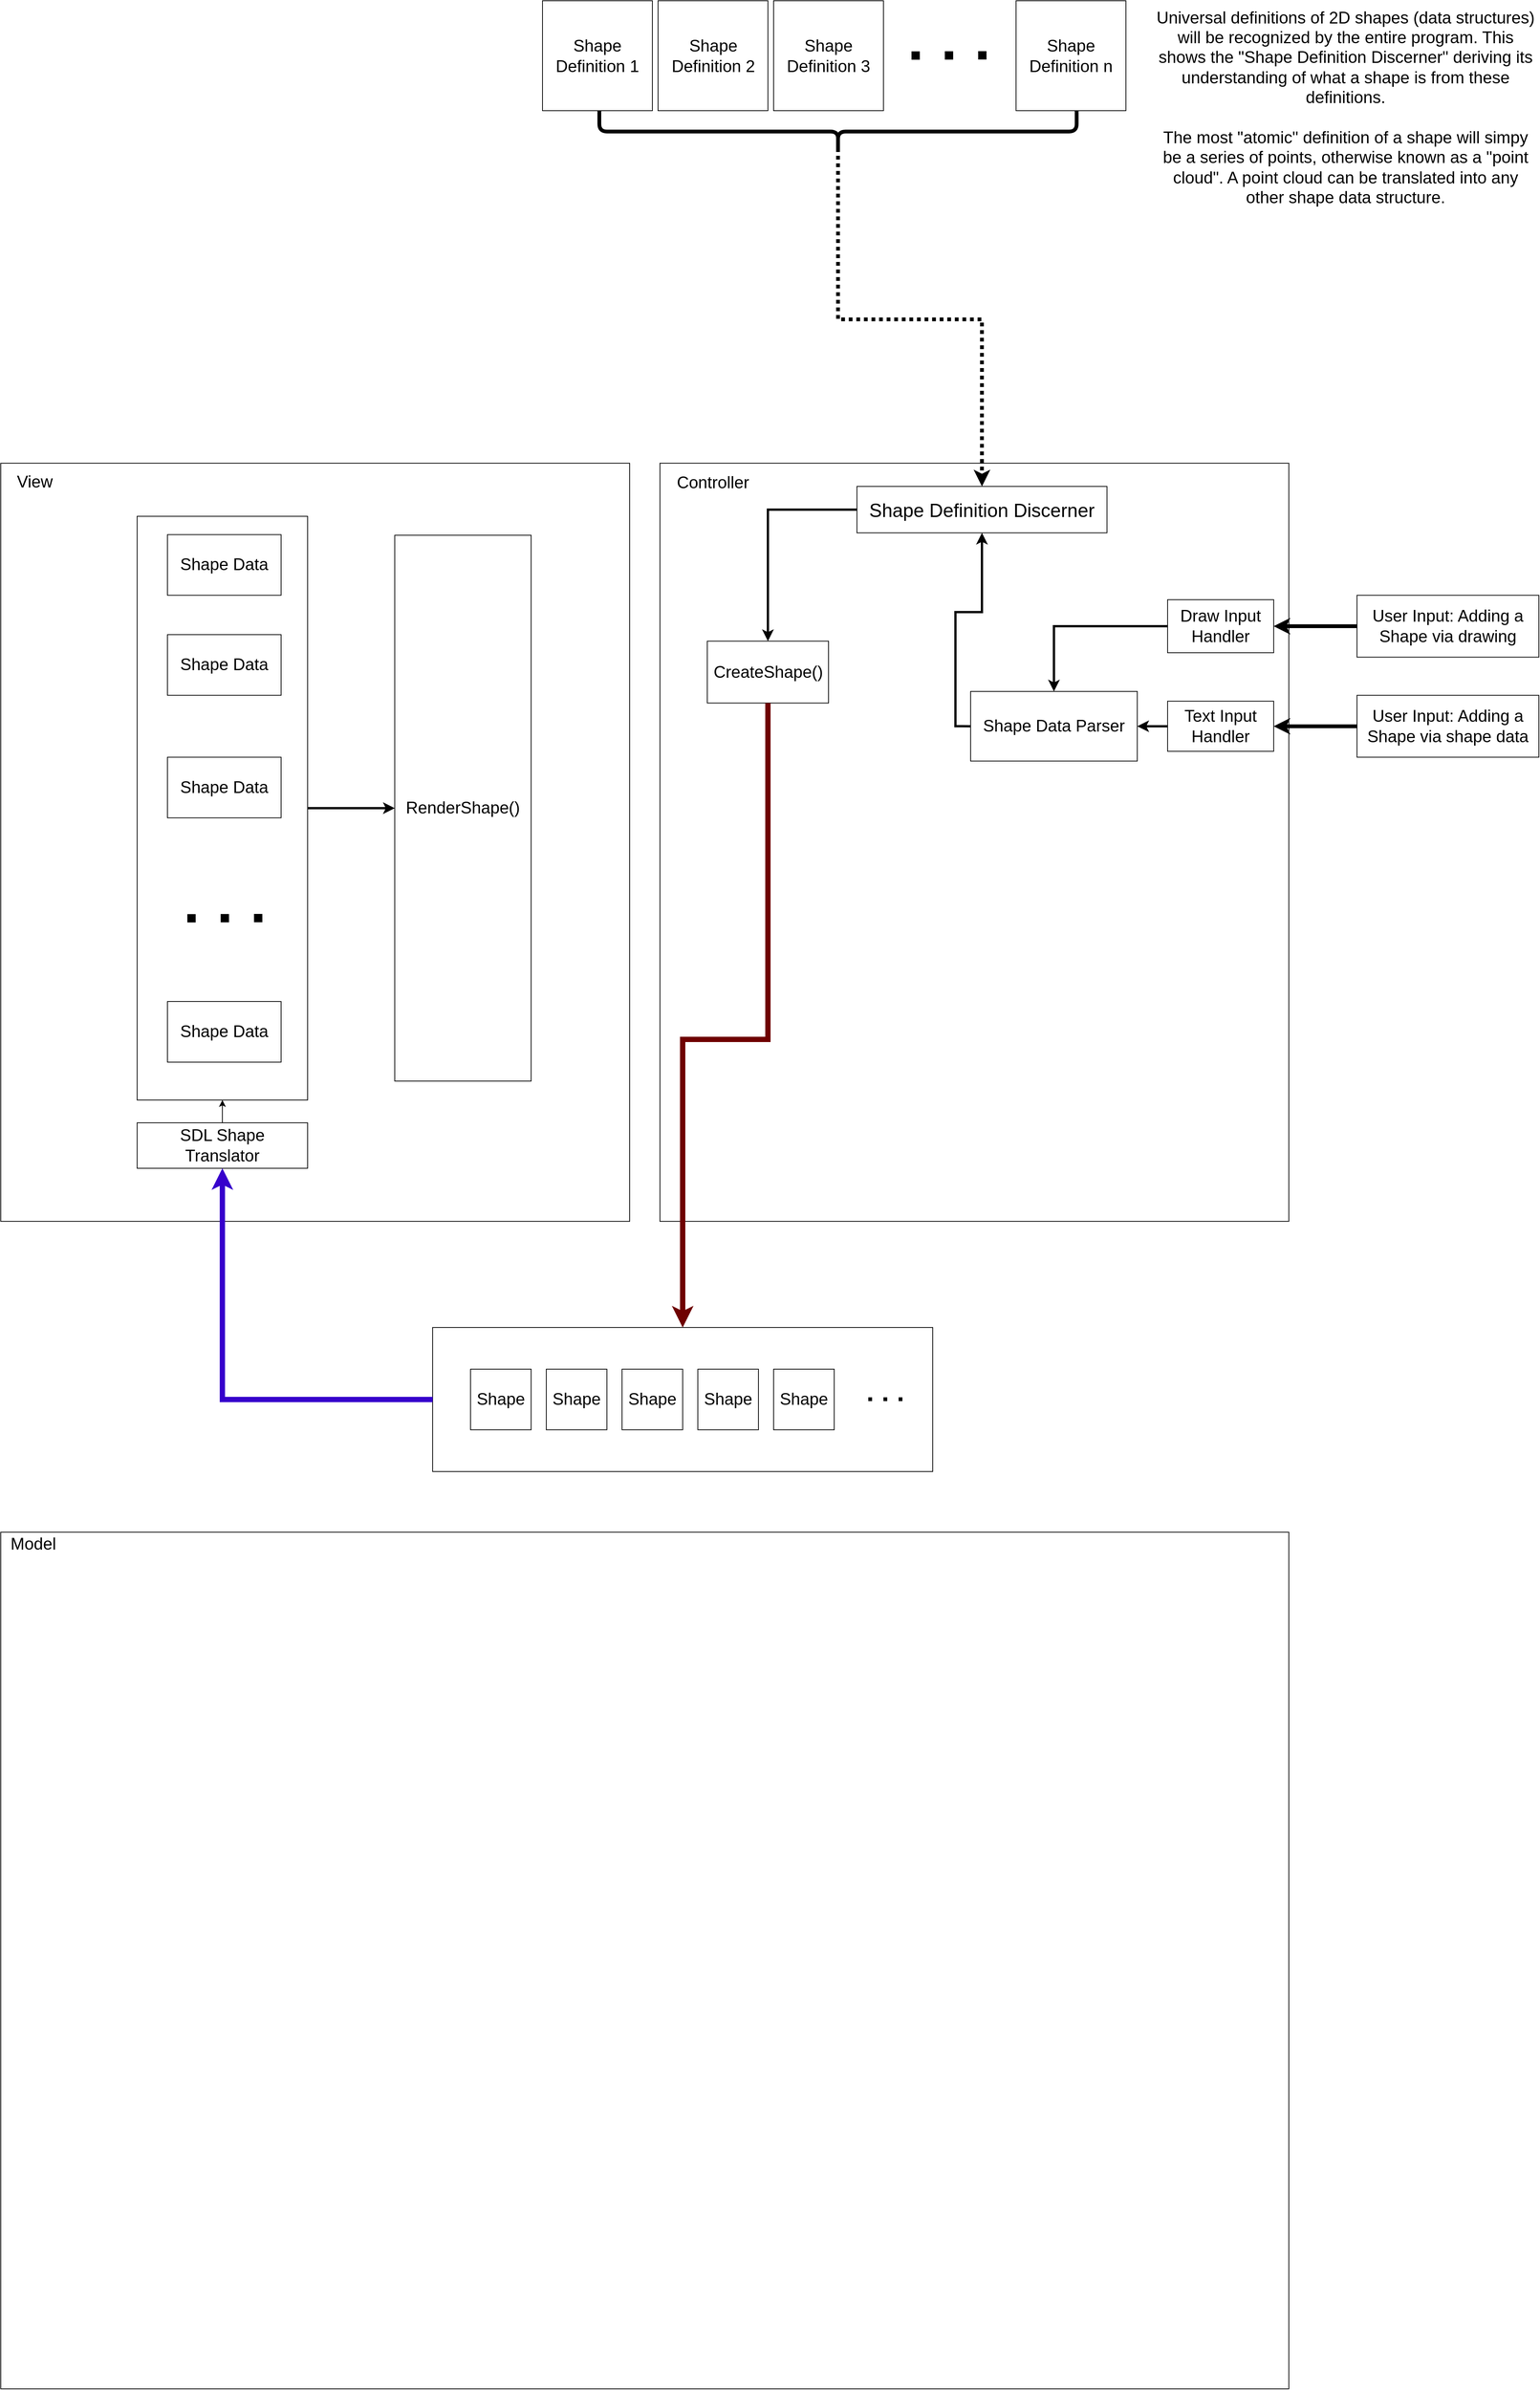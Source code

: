 <mxfile version="22.1.2" type="device">
  <diagram name="Page-1" id="NtQ69wOWC1nmmlGbP-3g">
    <mxGraphModel dx="1434" dy="873" grid="1" gridSize="10" guides="1" tooltips="1" connect="1" arrows="1" fold="1" page="1" pageScale="1" pageWidth="4681" pageHeight="3300" math="0" shadow="0">
      <root>
        <mxCell id="0" />
        <mxCell id="1" parent="0" />
        <mxCell id="AB3GFtcWFRhynDyCKT0_-69" value="&lt;span style=&quot;font-size: 22px;&quot;&gt;Universal definitions of 2D shapes (data structures) will be recognized by the entire program. This shows the &quot;Shape Definition Discerner&quot; deriving its understanding of what a shape is from these definitions.&lt;br&gt;&lt;br&gt;The most &quot;atomic&quot; definition of a shape will simpy be a series of points, otherwise known as a &quot;point cloud&quot;. A point cloud can be translated into any other shape data structure.&lt;br&gt;&lt;/span&gt;" style="text;html=1;strokeColor=none;fillColor=none;align=center;verticalAlign=middle;whiteSpace=wrap;rounded=0;" parent="1" vertex="1">
          <mxGeometry x="1560" y="30" width="510" height="282.5" as="geometry" />
        </mxCell>
        <mxCell id="AB3GFtcWFRhynDyCKT0_-101" value="" style="group" parent="1" vertex="1" connectable="0">
          <mxGeometry x="610" y="1780" width="660" height="190" as="geometry" />
        </mxCell>
        <mxCell id="AB3GFtcWFRhynDyCKT0_-84" value="" style="rounded=0;whiteSpace=wrap;html=1;" parent="AB3GFtcWFRhynDyCKT0_-101" vertex="1">
          <mxGeometry width="660" height="190" as="geometry" />
        </mxCell>
        <mxCell id="AB3GFtcWFRhynDyCKT0_-93" value="Shape" style="whiteSpace=wrap;html=1;aspect=fixed;fontSize=22;" parent="AB3GFtcWFRhynDyCKT0_-101" vertex="1">
          <mxGeometry x="450" y="55" width="80" height="80" as="geometry" />
        </mxCell>
        <mxCell id="AB3GFtcWFRhynDyCKT0_-96" value="Shape" style="whiteSpace=wrap;html=1;aspect=fixed;fontSize=22;" parent="AB3GFtcWFRhynDyCKT0_-101" vertex="1">
          <mxGeometry x="350" y="55" width="80" height="80" as="geometry" />
        </mxCell>
        <mxCell id="AB3GFtcWFRhynDyCKT0_-97" value="Shape" style="whiteSpace=wrap;html=1;aspect=fixed;fontSize=22;" parent="AB3GFtcWFRhynDyCKT0_-101" vertex="1">
          <mxGeometry x="250" y="55" width="80" height="80" as="geometry" />
        </mxCell>
        <mxCell id="AB3GFtcWFRhynDyCKT0_-98" value="" style="endArrow=none;dashed=1;html=1;dashPattern=1 3;strokeWidth=5;rounded=0;" parent="AB3GFtcWFRhynDyCKT0_-101" edge="1">
          <mxGeometry width="50" height="50" relative="1" as="geometry">
            <mxPoint x="620" y="94.67" as="sourcePoint" />
            <mxPoint x="560" y="94.67" as="targetPoint" />
          </mxGeometry>
        </mxCell>
        <mxCell id="AB3GFtcWFRhynDyCKT0_-99" value="Shape" style="whiteSpace=wrap;html=1;aspect=fixed;fontSize=22;" parent="AB3GFtcWFRhynDyCKT0_-101" vertex="1">
          <mxGeometry x="150" y="55" width="80" height="80" as="geometry" />
        </mxCell>
        <mxCell id="AB3GFtcWFRhynDyCKT0_-100" value="Shape" style="whiteSpace=wrap;html=1;aspect=fixed;fontSize=22;" parent="AB3GFtcWFRhynDyCKT0_-101" vertex="1">
          <mxGeometry x="50" y="55" width="80" height="80" as="geometry" />
        </mxCell>
        <mxCell id="AB3GFtcWFRhynDyCKT0_-104" value="" style="group" parent="1" vertex="1" connectable="0">
          <mxGeometry x="40" y="2050" width="1700" height="1130" as="geometry" />
        </mxCell>
        <mxCell id="AB3GFtcWFRhynDyCKT0_-102" value="" style="rounded=0;whiteSpace=wrap;html=1;" parent="AB3GFtcWFRhynDyCKT0_-104" vertex="1">
          <mxGeometry width="1700" height="1130" as="geometry" />
        </mxCell>
        <mxCell id="AB3GFtcWFRhynDyCKT0_-103" value="&lt;font style=&quot;font-size: 22px;&quot;&gt;Model&lt;/font&gt;" style="text;html=1;strokeColor=none;fillColor=none;align=center;verticalAlign=middle;whiteSpace=wrap;rounded=0;" parent="AB3GFtcWFRhynDyCKT0_-104" vertex="1">
          <mxGeometry width="85.955" height="32.849" as="geometry" />
        </mxCell>
        <mxCell id="jzHVAZvEUVmQOy8ceyDx-17" value="" style="group" parent="1" vertex="1" connectable="0">
          <mxGeometry x="755" y="30" width="770" height="200" as="geometry" />
        </mxCell>
        <mxCell id="AB3GFtcWFRhynDyCKT0_-2" value="&lt;font style=&quot;font-size: 22px;&quot;&gt;Shape Definition 1&lt;/font&gt;" style="whiteSpace=wrap;html=1;aspect=fixed;" parent="jzHVAZvEUVmQOy8ceyDx-17" vertex="1">
          <mxGeometry width="145" height="145" as="geometry" />
        </mxCell>
        <mxCell id="AB3GFtcWFRhynDyCKT0_-15" value="&lt;font style=&quot;font-size: 22px;&quot;&gt;Shape Definition 2&lt;/font&gt;" style="whiteSpace=wrap;html=1;aspect=fixed;" parent="jzHVAZvEUVmQOy8ceyDx-17" vertex="1">
          <mxGeometry x="152.5" width="145" height="145" as="geometry" />
        </mxCell>
        <mxCell id="AB3GFtcWFRhynDyCKT0_-16" value="&lt;font style=&quot;font-size: 22px;&quot;&gt;Shape Definition 3&lt;/font&gt;" style="whiteSpace=wrap;html=1;aspect=fixed;" parent="jzHVAZvEUVmQOy8ceyDx-17" vertex="1">
          <mxGeometry x="305" width="145" height="145" as="geometry" />
        </mxCell>
        <mxCell id="AB3GFtcWFRhynDyCKT0_-19" value="" style="endArrow=none;dashed=1;html=1;dashPattern=1 3;strokeWidth=11;rounded=0;" parent="jzHVAZvEUVmQOy8ceyDx-17" edge="1">
          <mxGeometry width="50" height="50" relative="1" as="geometry">
            <mxPoint x="586" y="72" as="sourcePoint" />
            <mxPoint x="486" y="72.3" as="targetPoint" />
          </mxGeometry>
        </mxCell>
        <mxCell id="AB3GFtcWFRhynDyCKT0_-20" value="&lt;font style=&quot;font-size: 22px;&quot;&gt;Shape Definition n&lt;/font&gt;" style="whiteSpace=wrap;html=1;aspect=fixed;" parent="jzHVAZvEUVmQOy8ceyDx-17" vertex="1">
          <mxGeometry x="625" width="145" height="145" as="geometry" />
        </mxCell>
        <mxCell id="jzHVAZvEUVmQOy8ceyDx-8" value="" style="shape=curlyBracket;whiteSpace=wrap;html=1;rounded=1;flipH=1;labelPosition=right;verticalLabelPosition=middle;align=left;verticalAlign=middle;direction=north;size=0.5;strokeWidth=5;" parent="jzHVAZvEUVmQOy8ceyDx-17" vertex="1">
          <mxGeometry x="75" y="145" width="630" height="55" as="geometry" />
        </mxCell>
        <mxCell id="jzHVAZvEUVmQOy8ceyDx-13" value="" style="rounded=0;whiteSpace=wrap;html=1;" parent="1" vertex="1">
          <mxGeometry x="910" y="640" width="830" height="1000" as="geometry" />
        </mxCell>
        <mxCell id="AB3GFtcWFRhynDyCKT0_-32" value="Shape Definition Discerner" style="rounded=0;whiteSpace=wrap;html=1;fontSize=25;" parent="1" vertex="1">
          <mxGeometry x="1170" y="670.612" width="330" height="61.224" as="geometry" />
        </mxCell>
        <mxCell id="AB3GFtcWFRhynDyCKT0_-10" value="&lt;font style=&quot;font-size: 22px;&quot;&gt;CreateShape()&lt;/font&gt;" style="rounded=0;whiteSpace=wrap;html=1;" parent="1" vertex="1">
          <mxGeometry x="972.5" y="874.694" width="160" height="81.633" as="geometry" />
        </mxCell>
        <mxCell id="jzHVAZvEUVmQOy8ceyDx-18" style="edgeStyle=orthogonalEdgeStyle;rounded=0;orthogonalLoop=1;jettySize=auto;html=1;exitX=0;exitY=0.5;exitDx=0;exitDy=0;entryX=0.5;entryY=0;entryDx=0;entryDy=0;strokeWidth=3;" parent="1" source="AB3GFtcWFRhynDyCKT0_-32" target="AB3GFtcWFRhynDyCKT0_-10" edge="1">
          <mxGeometry relative="1" as="geometry" />
        </mxCell>
        <mxCell id="AB3GFtcWFRhynDyCKT0_-72" value="Draw Input&lt;br&gt;Handler" style="rounded=0;whiteSpace=wrap;html=1;fontSize=22;" parent="1" vertex="1">
          <mxGeometry x="1580" y="820" width="140" height="70" as="geometry" />
        </mxCell>
        <mxCell id="jzHVAZvEUVmQOy8ceyDx-24" style="edgeStyle=orthogonalEdgeStyle;rounded=0;orthogonalLoop=1;jettySize=auto;html=1;exitX=0;exitY=0.5;exitDx=0;exitDy=0;entryX=0.5;entryY=1;entryDx=0;entryDy=0;strokeWidth=3;" parent="1" source="AB3GFtcWFRhynDyCKT0_-75" target="AB3GFtcWFRhynDyCKT0_-32" edge="1">
          <mxGeometry relative="1" as="geometry" />
        </mxCell>
        <mxCell id="AB3GFtcWFRhynDyCKT0_-75" value="Shape Data Parser" style="rounded=0;whiteSpace=wrap;html=1;fontSize=22;" parent="1" vertex="1">
          <mxGeometry x="1320" y="941.02" width="220" height="91.84" as="geometry" />
        </mxCell>
        <mxCell id="AB3GFtcWFRhynDyCKT0_-76" style="edgeStyle=orthogonalEdgeStyle;rounded=0;orthogonalLoop=1;jettySize=auto;html=1;exitX=0;exitY=0.5;exitDx=0;exitDy=0;entryX=0.5;entryY=0;entryDx=0;entryDy=0;strokeWidth=3;" parent="1" source="AB3GFtcWFRhynDyCKT0_-72" target="AB3GFtcWFRhynDyCKT0_-75" edge="1">
          <mxGeometry relative="1" as="geometry" />
        </mxCell>
        <mxCell id="AB3GFtcWFRhynDyCKT0_-79" value="User Input: Adding a Shape via drawing" style="rounded=0;whiteSpace=wrap;html=1;fontSize=22;" parent="1" vertex="1">
          <mxGeometry x="1830" y="814.185" width="240" height="81.633" as="geometry" />
        </mxCell>
        <mxCell id="AB3GFtcWFRhynDyCKT0_-73" style="edgeStyle=orthogonalEdgeStyle;rounded=0;orthogonalLoop=1;jettySize=auto;html=1;exitX=0;exitY=0.5;exitDx=0;exitDy=0;entryX=1;entryY=0.5;entryDx=0;entryDy=0;strokeWidth=5;" parent="1" source="AB3GFtcWFRhynDyCKT0_-79" target="AB3GFtcWFRhynDyCKT0_-72" edge="1">
          <mxGeometry relative="1" as="geometry">
            <mxPoint x="1940" y="869.592" as="sourcePoint" />
          </mxGeometry>
        </mxCell>
        <mxCell id="AB3GFtcWFRhynDyCKT0_-80" value="User Input: Adding a Shape via shape data" style="rounded=0;whiteSpace=wrap;html=1;fontSize=22;" parent="1" vertex="1">
          <mxGeometry x="1830" y="946.122" width="240" height="81.633" as="geometry" />
        </mxCell>
        <mxCell id="AB3GFtcWFRhynDyCKT0_-83" style="edgeStyle=orthogonalEdgeStyle;rounded=0;orthogonalLoop=1;jettySize=auto;html=1;exitX=0;exitY=0.5;exitDx=0;exitDy=0;entryX=1;entryY=0.5;entryDx=0;entryDy=0;strokeWidth=3;" parent="1" source="AB3GFtcWFRhynDyCKT0_-81" target="AB3GFtcWFRhynDyCKT0_-75" edge="1">
          <mxGeometry relative="1" as="geometry" />
        </mxCell>
        <mxCell id="AB3GFtcWFRhynDyCKT0_-81" value="Text Input&lt;br&gt;Handler" style="rounded=0;whiteSpace=wrap;html=1;fontSize=22;" parent="1" vertex="1">
          <mxGeometry x="1580" y="953.88" width="140" height="66.12" as="geometry" />
        </mxCell>
        <mxCell id="AB3GFtcWFRhynDyCKT0_-82" style="edgeStyle=orthogonalEdgeStyle;rounded=0;orthogonalLoop=1;jettySize=auto;html=1;exitX=0;exitY=0.5;exitDx=0;exitDy=0;entryX=1;entryY=0.5;entryDx=0;entryDy=0;strokeWidth=5;" parent="1" source="AB3GFtcWFRhynDyCKT0_-80" target="AB3GFtcWFRhynDyCKT0_-81" edge="1">
          <mxGeometry relative="1" as="geometry" />
        </mxCell>
        <mxCell id="jzHVAZvEUVmQOy8ceyDx-14" value="&lt;font style=&quot;font-size: 22px;&quot;&gt;Controller&lt;/font&gt;" style="text;html=1;strokeColor=none;fillColor=none;align=center;verticalAlign=middle;whiteSpace=wrap;rounded=0;" parent="1" vertex="1">
          <mxGeometry x="910" y="640" width="140" height="51.02" as="geometry" />
        </mxCell>
        <mxCell id="jzHVAZvEUVmQOy8ceyDx-19" style="edgeStyle=orthogonalEdgeStyle;rounded=0;orthogonalLoop=1;jettySize=auto;html=1;exitX=0.5;exitY=1;exitDx=0;exitDy=0;entryX=0.5;entryY=0;entryDx=0;entryDy=0;fillColor=#a20025;strokeColor=#6F0000;strokeWidth=7;" parent="1" source="AB3GFtcWFRhynDyCKT0_-10" target="AB3GFtcWFRhynDyCKT0_-84" edge="1">
          <mxGeometry relative="1" as="geometry">
            <Array as="points">
              <mxPoint x="1053" y="1400" />
              <mxPoint x="940" y="1400" />
              <mxPoint x="940" y="1770" />
            </Array>
          </mxGeometry>
        </mxCell>
        <mxCell id="jzHVAZvEUVmQOy8ceyDx-12" style="edgeStyle=orthogonalEdgeStyle;rounded=0;orthogonalLoop=1;jettySize=auto;html=1;entryX=0.5;entryY=0;entryDx=0;entryDy=0;strokeWidth=5;dashed=1;dashPattern=1 1;exitX=0.1;exitY=0.5;exitDx=0;exitDy=0;exitPerimeter=0;" parent="1" source="jzHVAZvEUVmQOy8ceyDx-8" target="AB3GFtcWFRhynDyCKT0_-32" edge="1">
          <mxGeometry relative="1" as="geometry">
            <mxPoint x="1150" y="270" as="sourcePoint" />
          </mxGeometry>
        </mxCell>
        <mxCell id="AB3GFtcWFRhynDyCKT0_-4" value="" style="rounded=0;whiteSpace=wrap;html=1;" parent="1" vertex="1">
          <mxGeometry x="40" y="640" width="830" height="1000" as="geometry" />
        </mxCell>
        <mxCell id="AB3GFtcWFRhynDyCKT0_-8" value="&lt;font style=&quot;font-size: 22px;&quot;&gt;View&lt;/font&gt;" style="text;html=1;strokeColor=none;fillColor=none;align=center;verticalAlign=middle;whiteSpace=wrap;rounded=0;" parent="1" vertex="1">
          <mxGeometry x="40" y="640" width="90" height="50" as="geometry" />
        </mxCell>
        <mxCell id="AB3GFtcWFRhynDyCKT0_-59" value="&lt;font style=&quot;font-size: 22px;&quot;&gt;RenderShape()&lt;/font&gt;" style="rounded=0;whiteSpace=wrap;html=1;" parent="1" vertex="1">
          <mxGeometry x="560" y="735" width="180" height="720" as="geometry" />
        </mxCell>
        <mxCell id="jzHVAZvEUVmQOy8ceyDx-31" style="edgeStyle=orthogonalEdgeStyle;rounded=0;orthogonalLoop=1;jettySize=auto;html=1;exitX=1;exitY=0.5;exitDx=0;exitDy=0;entryX=0;entryY=0.5;entryDx=0;entryDy=0;strokeWidth=3;" parent="1" source="jzHVAZvEUVmQOy8ceyDx-25" target="AB3GFtcWFRhynDyCKT0_-59" edge="1">
          <mxGeometry relative="1" as="geometry" />
        </mxCell>
        <mxCell id="jzHVAZvEUVmQOy8ceyDx-25" value="" style="rounded=0;whiteSpace=wrap;html=1;" parent="1" vertex="1">
          <mxGeometry x="220" y="710" width="225" height="770" as="geometry" />
        </mxCell>
        <mxCell id="AB3GFtcWFRhynDyCKT0_-50" value="" style="endArrow=none;dashed=1;html=1;dashPattern=1 3;strokeWidth=11;rounded=0;" parent="1" edge="1">
          <mxGeometry width="50" height="50" relative="1" as="geometry">
            <mxPoint x="385.25" y="1240" as="sourcePoint" />
            <mxPoint x="284.75" y="1240.3" as="targetPoint" />
          </mxGeometry>
        </mxCell>
        <mxCell id="AB3GFtcWFRhynDyCKT0_-9" value="&lt;font style=&quot;font-size: 22px;&quot;&gt;Shape Data&lt;/font&gt;" style="rounded=0;whiteSpace=wrap;html=1;" parent="1" vertex="1">
          <mxGeometry x="260" y="734.19" width="150" height="80" as="geometry" />
        </mxCell>
        <mxCell id="AB3GFtcWFRhynDyCKT0_-25" value="&lt;font style=&quot;font-size: 22px;&quot;&gt;Shape Data&lt;/font&gt;" style="rounded=0;whiteSpace=wrap;html=1;" parent="1" vertex="1">
          <mxGeometry x="260" y="866.12" width="150" height="80" as="geometry" />
        </mxCell>
        <mxCell id="AB3GFtcWFRhynDyCKT0_-44" value="&lt;font style=&quot;font-size: 22px;&quot;&gt;Shape Data&lt;/font&gt;" style="rounded=0;whiteSpace=wrap;html=1;" parent="1" vertex="1">
          <mxGeometry x="260" y="1027.76" width="150" height="80" as="geometry" />
        </mxCell>
        <mxCell id="AB3GFtcWFRhynDyCKT0_-53" value="&lt;font style=&quot;font-size: 22px;&quot;&gt;Shape Data&lt;/font&gt;" style="rounded=0;whiteSpace=wrap;html=1;" parent="1" vertex="1">
          <mxGeometry x="260" y="1350" width="150" height="80" as="geometry" />
        </mxCell>
        <mxCell id="jzHVAZvEUVmQOy8ceyDx-30" style="edgeStyle=orthogonalEdgeStyle;rounded=0;orthogonalLoop=1;jettySize=auto;html=1;exitX=0.5;exitY=0;exitDx=0;exitDy=0;entryX=0.5;entryY=1;entryDx=0;entryDy=0;" parent="1" source="jzHVAZvEUVmQOy8ceyDx-27" target="jzHVAZvEUVmQOy8ceyDx-25" edge="1">
          <mxGeometry relative="1" as="geometry" />
        </mxCell>
        <mxCell id="jzHVAZvEUVmQOy8ceyDx-27" value="SDL Shape&lt;br&gt;Translator" style="rounded=0;whiteSpace=wrap;html=1;fontSize=22;" parent="1" vertex="1">
          <mxGeometry x="220" y="1510" width="225" height="60" as="geometry" />
        </mxCell>
        <mxCell id="jzHVAZvEUVmQOy8ceyDx-29" style="edgeStyle=orthogonalEdgeStyle;rounded=0;orthogonalLoop=1;jettySize=auto;html=1;exitX=0;exitY=0.5;exitDx=0;exitDy=0;entryX=0.5;entryY=1;entryDx=0;entryDy=0;fillColor=#6a00ff;strokeColor=#3700CC;strokeWidth=7;" parent="1" source="AB3GFtcWFRhynDyCKT0_-84" target="jzHVAZvEUVmQOy8ceyDx-27" edge="1">
          <mxGeometry relative="1" as="geometry" />
        </mxCell>
      </root>
    </mxGraphModel>
  </diagram>
</mxfile>
